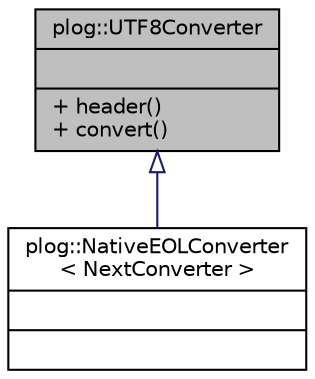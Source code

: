 digraph "plog::UTF8Converter"
{
 // LATEX_PDF_SIZE
  bgcolor="transparent";
  edge [fontname="Helvetica",fontsize="10",labelfontname="Helvetica",labelfontsize="10"];
  node [fontname="Helvetica",fontsize="10",shape=record];
  Node1 [label="{plog::UTF8Converter\n||+ header()\l+ convert()\l}",height=0.2,width=0.4,color="black", fillcolor="grey75", style="filled", fontcolor="black",tooltip=" "];
  Node1 -> Node2 [dir="back",color="midnightblue",fontsize="10",style="solid",arrowtail="onormal",fontname="Helvetica"];
  Node2 [label="{plog::NativeEOLConverter\l\< NextConverter \>\n||}",height=0.2,width=0.4,color="black",URL="$classplog_1_1_native_e_o_l_converter.html",tooltip=" "];
}

